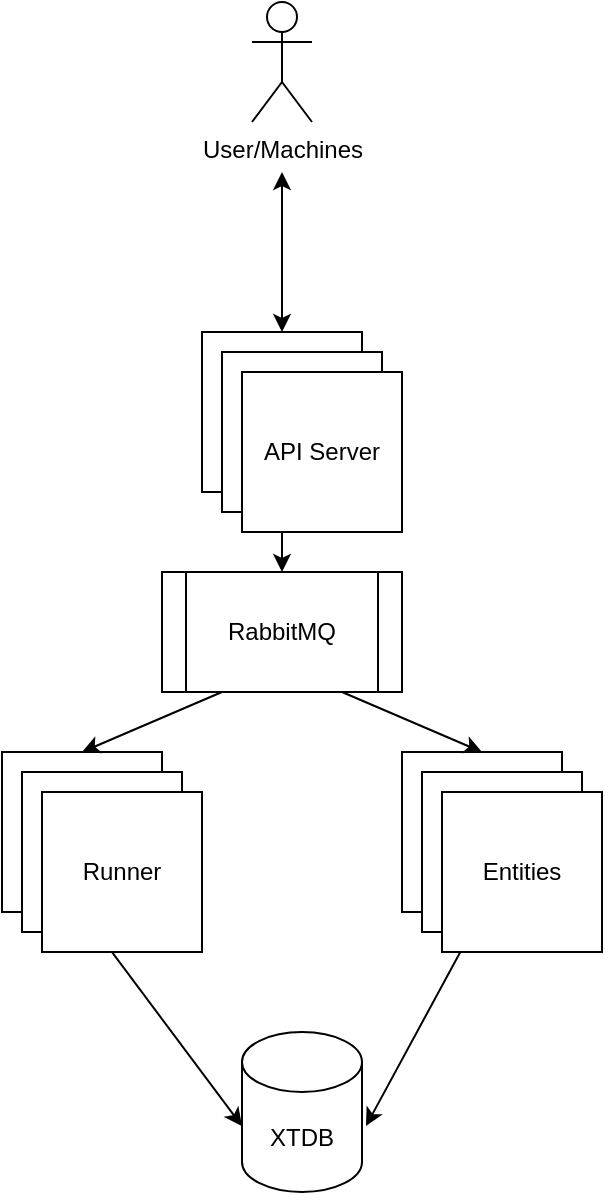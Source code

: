 <mxfile version="15.2.9" type="device"><diagram id="u2HdFIqsvDZ5OT0abfon" name="Page-1"><mxGraphModel dx="2066" dy="1166" grid="1" gridSize="10" guides="1" tooltips="1" connect="1" arrows="1" fold="1" page="1" pageScale="1" pageWidth="827" pageHeight="1169" math="0" shadow="0"><root><mxCell id="0"/><mxCell id="1" parent="0"/><mxCell id="5A1GfV5-1sCWm8heVfL--1" value="RabbitMQ" style="shape=process;whiteSpace=wrap;html=1;backgroundOutline=1;" parent="1" vertex="1"><mxGeometry x="354" y="370" width="120" height="60" as="geometry"/></mxCell><mxCell id="5A1GfV5-1sCWm8heVfL--2" value="API Server" style="whiteSpace=wrap;html=1;aspect=fixed;" parent="1" vertex="1"><mxGeometry x="374" y="250" width="80" height="80" as="geometry"/></mxCell><mxCell id="5A1GfV5-1sCWm8heVfL--3" value="Runner" style="whiteSpace=wrap;html=1;aspect=fixed;" parent="1" vertex="1"><mxGeometry x="274" y="460" width="80" height="80" as="geometry"/></mxCell><mxCell id="5A1GfV5-1sCWm8heVfL--4" value="Entities" style="whiteSpace=wrap;html=1;aspect=fixed;" parent="1" vertex="1"><mxGeometry x="474" y="460" width="80" height="80" as="geometry"/></mxCell><mxCell id="5A1GfV5-1sCWm8heVfL--5" value="XTDB" style="shape=cylinder3;whiteSpace=wrap;html=1;boundedLbl=1;backgroundOutline=1;size=15;" parent="1" vertex="1"><mxGeometry x="394" y="600" width="60" height="80" as="geometry"/></mxCell><mxCell id="5A1GfV5-1sCWm8heVfL--7" value="User/Machines" style="shape=umlActor;verticalLabelPosition=bottom;verticalAlign=top;html=1;outlineConnect=0;" parent="1" vertex="1"><mxGeometry x="399" y="85" width="30" height="60" as="geometry"/></mxCell><mxCell id="5A1GfV5-1sCWm8heVfL--11" value="" style="endArrow=classic;startArrow=classic;html=1;" parent="1" edge="1"><mxGeometry width="50" height="50" relative="1" as="geometry"><mxPoint x="414" y="250" as="sourcePoint"/><mxPoint x="414" y="170" as="targetPoint"/></mxGeometry></mxCell><mxCell id="5A1GfV5-1sCWm8heVfL--12" value="" style="endArrow=classic;startArrow=classic;html=1;entryX=0.5;entryY=1;entryDx=0;entryDy=0;" parent="1" target="5A1GfV5-1sCWm8heVfL--2" edge="1"><mxGeometry width="50" height="50" relative="1" as="geometry"><mxPoint x="414" y="370" as="sourcePoint"/><mxPoint x="464" y="320" as="targetPoint"/></mxGeometry></mxCell><mxCell id="5A1GfV5-1sCWm8heVfL--13" value="" style="endArrow=classic;html=1;exitX=0.5;exitY=1;exitDx=0;exitDy=0;entryX=1.033;entryY=0.588;entryDx=0;entryDy=0;entryPerimeter=0;" parent="1" source="5A1GfV5-1sCWm8heVfL--4" edge="1" target="5A1GfV5-1sCWm8heVfL--5"><mxGeometry width="50" height="50" relative="1" as="geometry"><mxPoint x="390" y="630" as="sourcePoint"/><mxPoint x="514" y="650" as="targetPoint"/></mxGeometry></mxCell><mxCell id="5A1GfV5-1sCWm8heVfL--14" value="" style="endArrow=classic;startArrow=classic;html=1;exitX=0.5;exitY=1;exitDx=0;exitDy=0;entryX=0;entryY=0.588;entryDx=0;entryDy=0;entryPerimeter=0;" parent="1" source="5A1GfV5-1sCWm8heVfL--3" target="5A1GfV5-1sCWm8heVfL--5" edge="1"><mxGeometry width="50" height="50" relative="1" as="geometry"><mxPoint x="390" y="630" as="sourcePoint"/><mxPoint x="440" y="580" as="targetPoint"/></mxGeometry></mxCell><mxCell id="5A1GfV5-1sCWm8heVfL--18" value="" style="endArrow=classic;html=1;exitX=0.25;exitY=1;exitDx=0;exitDy=0;entryX=0.5;entryY=0;entryDx=0;entryDy=0;" parent="1" source="5A1GfV5-1sCWm8heVfL--1" target="5A1GfV5-1sCWm8heVfL--3" edge="1"><mxGeometry width="50" height="50" relative="1" as="geometry"><mxPoint x="390" y="630" as="sourcePoint"/><mxPoint x="440" y="580" as="targetPoint"/></mxGeometry></mxCell><mxCell id="5A1GfV5-1sCWm8heVfL--20" value="" style="endArrow=classic;html=1;exitX=0.75;exitY=1;exitDx=0;exitDy=0;entryX=0.5;entryY=0;entryDx=0;entryDy=0;" parent="1" source="5A1GfV5-1sCWm8heVfL--1" target="5A1GfV5-1sCWm8heVfL--4" edge="1"><mxGeometry width="50" height="50" relative="1" as="geometry"><mxPoint x="390" y="630" as="sourcePoint"/><mxPoint x="440" y="580" as="targetPoint"/></mxGeometry></mxCell><mxCell id="EVkuCxHGN1FOlP61XxqK-1" value="API Server" style="whiteSpace=wrap;html=1;aspect=fixed;" vertex="1" parent="1"><mxGeometry x="384" y="260" width="80" height="80" as="geometry"/></mxCell><mxCell id="EVkuCxHGN1FOlP61XxqK-2" value="API Server" style="whiteSpace=wrap;html=1;aspect=fixed;" vertex="1" parent="1"><mxGeometry x="394" y="270" width="80" height="80" as="geometry"/></mxCell><mxCell id="EVkuCxHGN1FOlP61XxqK-3" value="Runner" style="whiteSpace=wrap;html=1;aspect=fixed;" vertex="1" parent="1"><mxGeometry x="284" y="470" width="80" height="80" as="geometry"/></mxCell><mxCell id="EVkuCxHGN1FOlP61XxqK-4" value="Runner" style="whiteSpace=wrap;html=1;aspect=fixed;" vertex="1" parent="1"><mxGeometry x="294" y="480" width="80" height="80" as="geometry"/></mxCell><mxCell id="EVkuCxHGN1FOlP61XxqK-5" value="Entities" style="whiteSpace=wrap;html=1;aspect=fixed;" vertex="1" parent="1"><mxGeometry x="484" y="470" width="80" height="80" as="geometry"/></mxCell><mxCell id="EVkuCxHGN1FOlP61XxqK-6" value="Entities" style="whiteSpace=wrap;html=1;aspect=fixed;" vertex="1" parent="1"><mxGeometry x="494" y="480" width="80" height="80" as="geometry"/></mxCell></root></mxGraphModel></diagram></mxfile>